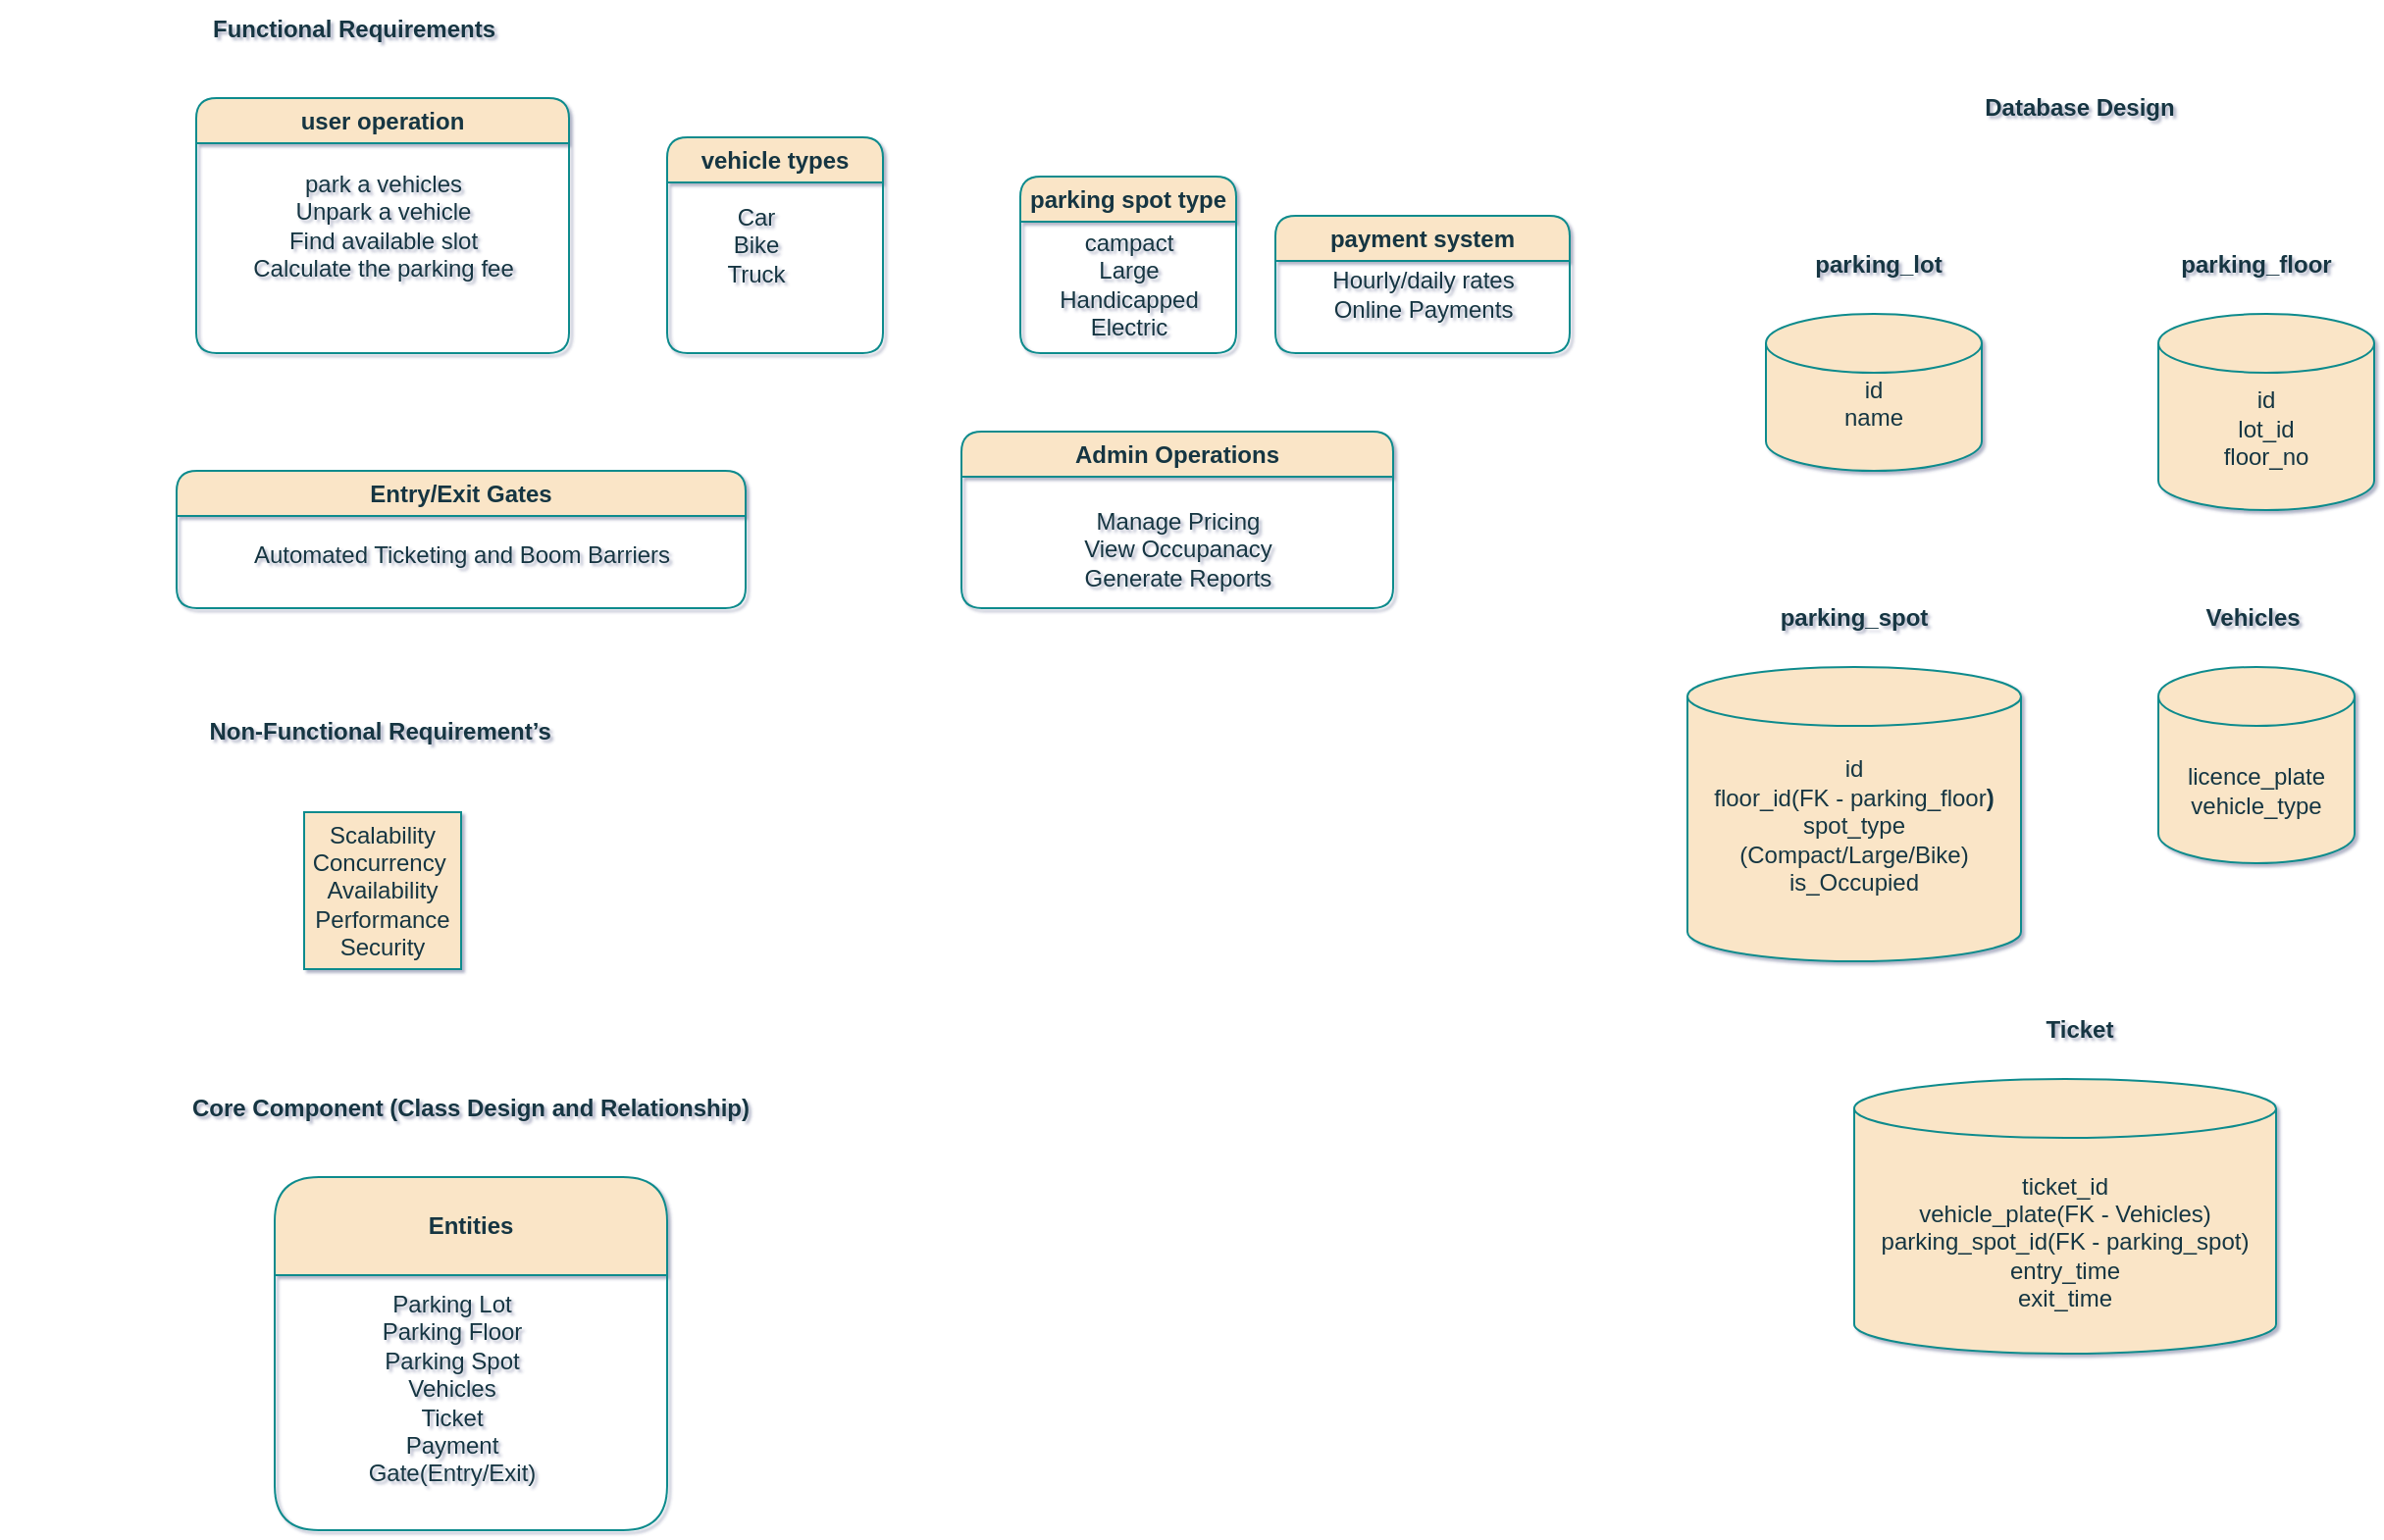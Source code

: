 <mxfile version="26.0.6">
  <diagram name="Page-1" id="5kv6gV1c2mcdYaOT0ADZ">
    <mxGraphModel dx="2603" dy="785" grid="1" gridSize="10" guides="1" tooltips="1" connect="1" arrows="1" fold="1" page="1" pageScale="1" pageWidth="1169" pageHeight="827" background="#ffffff" math="0" shadow="1" adaptiveColors="simple">
      <root>
        <mxCell id="0" />
        <mxCell id="1" parent="0" />
        <mxCell id="EuZr4Cig5IVP4zQaA95B-4" value="user operation" style="swimlane;whiteSpace=wrap;html=1;labelBackgroundColor=none;fillColor=#FAE5C7;strokeColor=#0F8B8D;fontColor=#143642;rounded=1;" vertex="1" parent="1">
          <mxGeometry x="40" y="50" width="190" height="130" as="geometry" />
        </mxCell>
        <mxCell id="EuZr4Cig5IVP4zQaA95B-6" value="park a vehicles&lt;div&gt;Unpark a vehicle&lt;/div&gt;&lt;div&gt;Find available slot&lt;/div&gt;&lt;div&gt;Calculate the parking fee&lt;/div&gt;" style="text;html=1;align=center;verticalAlign=middle;resizable=0;points=[];autosize=1;strokeColor=none;fillColor=none;labelBackgroundColor=none;fontColor=#143642;rounded=1;" vertex="1" parent="EuZr4Cig5IVP4zQaA95B-4">
          <mxGeometry x="15" y="30" width="160" height="70" as="geometry" />
        </mxCell>
        <mxCell id="EuZr4Cig5IVP4zQaA95B-28" value="Functional Requirements" style="text;html=1;align=center;verticalAlign=middle;resizable=0;points=[];autosize=1;strokeColor=none;fillColor=none;fontColor=#143642;fontStyle=1" vertex="1" parent="1">
          <mxGeometry x="40" width="160" height="30" as="geometry" />
        </mxCell>
        <mxCell id="EuZr4Cig5IVP4zQaA95B-7" value="vehicle types" style="swimlane;whiteSpace=wrap;html=1;labelBackgroundColor=none;fillColor=#FAE5C7;strokeColor=#0F8B8D;fontColor=#143642;rounded=1;" vertex="1" parent="1">
          <mxGeometry x="280" y="70" width="110" height="110" as="geometry" />
        </mxCell>
        <mxCell id="EuZr4Cig5IVP4zQaA95B-8" value="Car&lt;div&gt;Bike&lt;/div&gt;&lt;div&gt;Truck&lt;/div&gt;" style="text;html=1;align=center;verticalAlign=middle;resizable=0;points=[];autosize=1;strokeColor=none;fillColor=none;labelBackgroundColor=none;fontColor=#143642;rounded=1;" vertex="1" parent="EuZr4Cig5IVP4zQaA95B-7">
          <mxGeometry x="20" y="25" width="50" height="60" as="geometry" />
        </mxCell>
        <mxCell id="EuZr4Cig5IVP4zQaA95B-11" value="parking spot type" style="swimlane;whiteSpace=wrap;html=1;labelBackgroundColor=none;fillColor=#FAE5C7;strokeColor=#0F8B8D;fontColor=#143642;rounded=1;" vertex="1" parent="1">
          <mxGeometry x="460" y="90" width="110" height="90" as="geometry" />
        </mxCell>
        <mxCell id="EuZr4Cig5IVP4zQaA95B-12" value="campact&lt;div&gt;Large&lt;/div&gt;&lt;div&gt;Handicapped&lt;/div&gt;&lt;div&gt;Electric&lt;/div&gt;" style="text;html=1;align=center;verticalAlign=middle;resizable=0;points=[];autosize=1;strokeColor=none;fillColor=none;labelBackgroundColor=none;fontColor=#143642;rounded=1;" vertex="1" parent="EuZr4Cig5IVP4zQaA95B-11">
          <mxGeometry x="10" y="20" width="90" height="70" as="geometry" />
        </mxCell>
        <mxCell id="EuZr4Cig5IVP4zQaA95B-17" value="payment system" style="swimlane;whiteSpace=wrap;html=1;labelBackgroundColor=none;fillColor=#FAE5C7;strokeColor=#0F8B8D;fontColor=#143642;rounded=1;" vertex="1" parent="1">
          <mxGeometry x="590" y="110" width="150" height="70" as="geometry" />
        </mxCell>
        <mxCell id="EuZr4Cig5IVP4zQaA95B-18" value="Hourly/daily rates&lt;div&gt;Online Payments&lt;/div&gt;" style="text;html=1;align=center;verticalAlign=middle;resizable=0;points=[];autosize=1;strokeColor=none;fillColor=none;labelBackgroundColor=none;fontColor=#143642;rounded=1;" vertex="1" parent="EuZr4Cig5IVP4zQaA95B-17">
          <mxGeometry x="15" y="20" width="120" height="40" as="geometry" />
        </mxCell>
        <mxCell id="EuZr4Cig5IVP4zQaA95B-19" value="Entry/Exit Gates" style="swimlane;whiteSpace=wrap;html=1;labelBackgroundColor=none;fillColor=#FAE5C7;strokeColor=#0F8B8D;fontColor=#143642;rounded=1;" vertex="1" parent="1">
          <mxGeometry x="30" y="240" width="290" height="70" as="geometry" />
        </mxCell>
        <mxCell id="EuZr4Cig5IVP4zQaA95B-21" value="Automated Ticketing and Boom Barriers" style="text;html=1;align=center;verticalAlign=middle;resizable=0;points=[];autosize=1;strokeColor=none;fillColor=none;labelBackgroundColor=none;fontColor=#143642;rounded=1;" vertex="1" parent="EuZr4Cig5IVP4zQaA95B-19">
          <mxGeometry x="25" y="28" width="240" height="30" as="geometry" />
        </mxCell>
        <mxCell id="EuZr4Cig5IVP4zQaA95B-22" value="Admin Operations" style="swimlane;whiteSpace=wrap;html=1;labelBackgroundColor=none;fillColor=#FAE5C7;strokeColor=#0F8B8D;fontColor=#143642;rounded=1;" vertex="1" parent="1">
          <mxGeometry x="430" y="220" width="220" height="90" as="geometry" />
        </mxCell>
        <mxCell id="EuZr4Cig5IVP4zQaA95B-23" value="Manage Pricing&lt;div&gt;View Occupanacy&lt;/div&gt;&lt;div&gt;Generate Reports&lt;/div&gt;" style="text;html=1;align=center;verticalAlign=middle;resizable=0;points=[];autosize=1;strokeColor=none;fillColor=none;labelBackgroundColor=none;fontColor=#143642;rounded=1;" vertex="1" parent="EuZr4Cig5IVP4zQaA95B-22">
          <mxGeometry x="50" y="30" width="120" height="60" as="geometry" />
        </mxCell>
        <mxCell id="EuZr4Cig5IVP4zQaA95B-30" value="Non-Functional Requirement’s&amp;nbsp;" style="text;html=1;align=center;verticalAlign=middle;resizable=0;points=[];autosize=1;strokeColor=none;fillColor=none;fontColor=#143642;fontStyle=1" vertex="1" parent="1">
          <mxGeometry x="40" y="358" width="190" height="30" as="geometry" />
        </mxCell>
        <mxCell id="EuZr4Cig5IVP4zQaA95B-31" value="Scalability&lt;div&gt;Concurrency&amp;nbsp;&lt;/div&gt;&lt;div&gt;Availability&lt;/div&gt;&lt;div&gt;Performance&lt;/div&gt;&lt;div&gt;Security&lt;/div&gt;" style="whiteSpace=wrap;html=1;aspect=fixed;strokeColor=#0F8B8D;fontColor=#143642;fillColor=#FAE5C7;" vertex="1" parent="1">
          <mxGeometry x="95" y="414" width="80" height="80" as="geometry" />
        </mxCell>
        <mxCell id="EuZr4Cig5IVP4zQaA95B-32" value="Entities" style="swimlane;whiteSpace=wrap;html=1;strokeColor=#0F8B8D;fontColor=#143642;fillColor=#FAE5C7;startSize=50;rounded=1;" vertex="1" parent="1">
          <mxGeometry x="80" y="600" width="200" height="180" as="geometry" />
        </mxCell>
        <mxCell id="EuZr4Cig5IVP4zQaA95B-37" value="Parking Lot&lt;div&gt;Parking Floor&lt;/div&gt;&lt;div&gt;Parking Spot&lt;/div&gt;&lt;div&gt;Vehicles&lt;/div&gt;&lt;div&gt;Ticket&lt;/div&gt;&lt;div&gt;Payment&lt;/div&gt;&lt;div&gt;Gate(Entry/Exit)&lt;/div&gt;&lt;div&gt;&lt;br&gt;&lt;/div&gt;" style="text;html=1;align=center;verticalAlign=middle;resizable=0;points=[];autosize=1;strokeColor=none;fillColor=none;fontColor=#143642;" vertex="1" parent="EuZr4Cig5IVP4zQaA95B-32">
          <mxGeometry x="35" y="50" width="110" height="130" as="geometry" />
        </mxCell>
        <mxCell id="EuZr4Cig5IVP4zQaA95B-35" value="&lt;span style=&quot;color: rgba(0, 0, 0, 0); font-family: monospace; font-size: 0px; text-align: start;&quot;&gt;%3CmxGraphModel%3E%3Croot%3E%3CmxCell%20id%3D%220%22%2F%3E%3CmxCell%20id%3D%221%22%20parent%3D%220%22%2F%3E%3CmxCell%20id%3D%222%22%20value%3D%22%26lt%3Bspan%20style%3D%26quot%3Btext-wrap-mode%3A%20wrap%3B%26quot%3B%26gt%3BCore%20Component%20(Class%20Design%20and%20Relationship)%26lt%3B%2Fspan%26gt%3B%22%20style%3D%22text%3Bhtml%3D1%3Balign%3Dcenter%3BverticalAlign%3Dmiddle%3Bresizable%3D0%3Bpoints%3D%5B%5D%3Bautosize%3D1%3BstrokeColor%3Dnone%3BfillColor%3Dnone%3BfontColor%3D%23143642%3BfontStyle%3D1%22%20vertex%3D%221%22%20parent%3D%221%22%3E%3CmxGeometry%20x%3D%22250%22%20y%3D%22550%22%20width%3D%22290%22%20height%3D%2230%22%20as%3D%22geometry%22%2F%3E%3C%2FmxCell%3E%3C%2Froot%3E%3C%2FmxGraphModel%3E&lt;/span&gt;" style="text;html=1;align=center;verticalAlign=middle;resizable=0;points=[];autosize=1;strokeColor=none;fillColor=none;fontColor=#143642;" vertex="1" parent="1">
          <mxGeometry x="40" y="558" width="20" height="30" as="geometry" />
        </mxCell>
        <mxCell id="EuZr4Cig5IVP4zQaA95B-36" value="&lt;b&gt;Core Component (Class Design and Relationship)&lt;/b&gt;" style="text;html=1;align=center;verticalAlign=middle;whiteSpace=wrap;rounded=0;fontColor=#143642;" vertex="1" parent="1">
          <mxGeometry x="-60" y="550" width="480" height="30" as="geometry" />
        </mxCell>
        <mxCell id="EuZr4Cig5IVP4zQaA95B-41" value="&lt;b&gt;Database Design&lt;/b&gt;" style="text;html=1;align=center;verticalAlign=middle;whiteSpace=wrap;rounded=0;fontColor=#143642;" vertex="1" parent="1">
          <mxGeometry x="900" y="40" width="200" height="30" as="geometry" />
        </mxCell>
        <mxCell id="EuZr4Cig5IVP4zQaA95B-44" value="id&lt;div&gt;name&lt;/div&gt;&lt;div&gt;&lt;br&gt;&lt;/div&gt;" style="shape=cylinder3;whiteSpace=wrap;html=1;boundedLbl=1;backgroundOutline=1;size=15;strokeColor=#0F8B8D;fontColor=#143642;fillColor=#FAE5C7;" vertex="1" parent="1">
          <mxGeometry x="840" y="160" width="110" height="80" as="geometry" />
        </mxCell>
        <mxCell id="EuZr4Cig5IVP4zQaA95B-45" value="&lt;b&gt;parking_lot&lt;/b&gt;" style="text;html=1;align=center;verticalAlign=middle;whiteSpace=wrap;rounded=0;fontColor=#143642;" vertex="1" parent="1">
          <mxGeometry x="845" y="120" width="105" height="30" as="geometry" />
        </mxCell>
        <mxCell id="EuZr4Cig5IVP4zQaA95B-46" value="&lt;b&gt;parking_floor&lt;/b&gt;" style="text;html=1;align=center;verticalAlign=middle;whiteSpace=wrap;rounded=0;fontColor=#143642;" vertex="1" parent="1">
          <mxGeometry x="1050" y="120" width="80" height="30" as="geometry" />
        </mxCell>
        <mxCell id="EuZr4Cig5IVP4zQaA95B-47" value="&lt;div&gt;&lt;br&gt;&lt;/div&gt;&lt;div&gt;&lt;br&gt;&lt;/div&gt;id&lt;div&gt;lot_id&lt;/div&gt;&lt;div&gt;floor_no&lt;/div&gt;&lt;p&gt;&lt;br&gt;&lt;/p&gt;" style="shape=cylinder3;whiteSpace=wrap;html=1;boundedLbl=1;backgroundOutline=1;size=15;strokeColor=#0F8B8D;fontColor=#143642;fillColor=#FAE5C7;" vertex="1" parent="1">
          <mxGeometry x="1040" y="160" width="110" height="100" as="geometry" />
        </mxCell>
        <mxCell id="EuZr4Cig5IVP4zQaA95B-48" value="&lt;b&gt;parking_spot&lt;/b&gt;" style="text;html=1;align=center;verticalAlign=middle;whiteSpace=wrap;rounded=0;fontColor=#143642;" vertex="1" parent="1">
          <mxGeometry x="855" y="300" width="60" height="30" as="geometry" />
        </mxCell>
        <mxCell id="EuZr4Cig5IVP4zQaA95B-49" value="id&lt;div&gt;floor_id(FK -&amp;nbsp;parking_floor&lt;b&gt;)&lt;/b&gt;&lt;br&gt;&lt;div&gt;spot_type&lt;/div&gt;&lt;div&gt;(Compact/Large/Bike)&lt;/div&gt;&lt;div&gt;is_Occupied&lt;/div&gt;&lt;div&gt;&lt;br&gt;&lt;/div&gt;&lt;/div&gt;" style="shape=cylinder3;whiteSpace=wrap;html=1;boundedLbl=1;backgroundOutline=1;size=15;strokeColor=#0F8B8D;fontColor=#143642;fillColor=#FAE5C7;" vertex="1" parent="1">
          <mxGeometry x="800" y="340" width="170" height="150" as="geometry" />
        </mxCell>
        <mxCell id="EuZr4Cig5IVP4zQaA95B-50" value="&lt;b&gt;Vehicles&lt;/b&gt;&amp;nbsp;" style="text;html=1;align=center;verticalAlign=middle;whiteSpace=wrap;rounded=0;fontColor=#143642;" vertex="1" parent="1">
          <mxGeometry x="1060" y="300" width="60" height="30" as="geometry" />
        </mxCell>
        <mxCell id="EuZr4Cig5IVP4zQaA95B-51" value="licence_plate&lt;div&gt;vehicle_type&lt;/div&gt;" style="shape=cylinder3;whiteSpace=wrap;html=1;boundedLbl=1;backgroundOutline=1;size=15;strokeColor=#0F8B8D;fontColor=#143642;fillColor=#FAE5C7;" vertex="1" parent="1">
          <mxGeometry x="1040" y="340" width="100" height="100" as="geometry" />
        </mxCell>
        <mxCell id="EuZr4Cig5IVP4zQaA95B-52" value="&lt;b&gt;Ticket&lt;/b&gt;" style="text;html=1;align=center;verticalAlign=middle;whiteSpace=wrap;rounded=0;fontColor=#143642;" vertex="1" parent="1">
          <mxGeometry x="970" y="510" width="60" height="30" as="geometry" />
        </mxCell>
        <mxCell id="EuZr4Cig5IVP4zQaA95B-53" value="ticket_id&lt;div&gt;vehicle_plate(FK - Vehicles)&lt;/div&gt;&lt;div&gt;parking_spot_id(FK - parking_spot)&lt;/div&gt;&lt;div&gt;entry_time&lt;/div&gt;&lt;div&gt;exit_time&lt;/div&gt;" style="shape=cylinder3;whiteSpace=wrap;html=1;boundedLbl=1;backgroundOutline=1;size=15;strokeColor=#0F8B8D;fontColor=#143642;fillColor=#FAE5C7;" vertex="1" parent="1">
          <mxGeometry x="885" y="550" width="215" height="140" as="geometry" />
        </mxCell>
      </root>
    </mxGraphModel>
  </diagram>
</mxfile>
